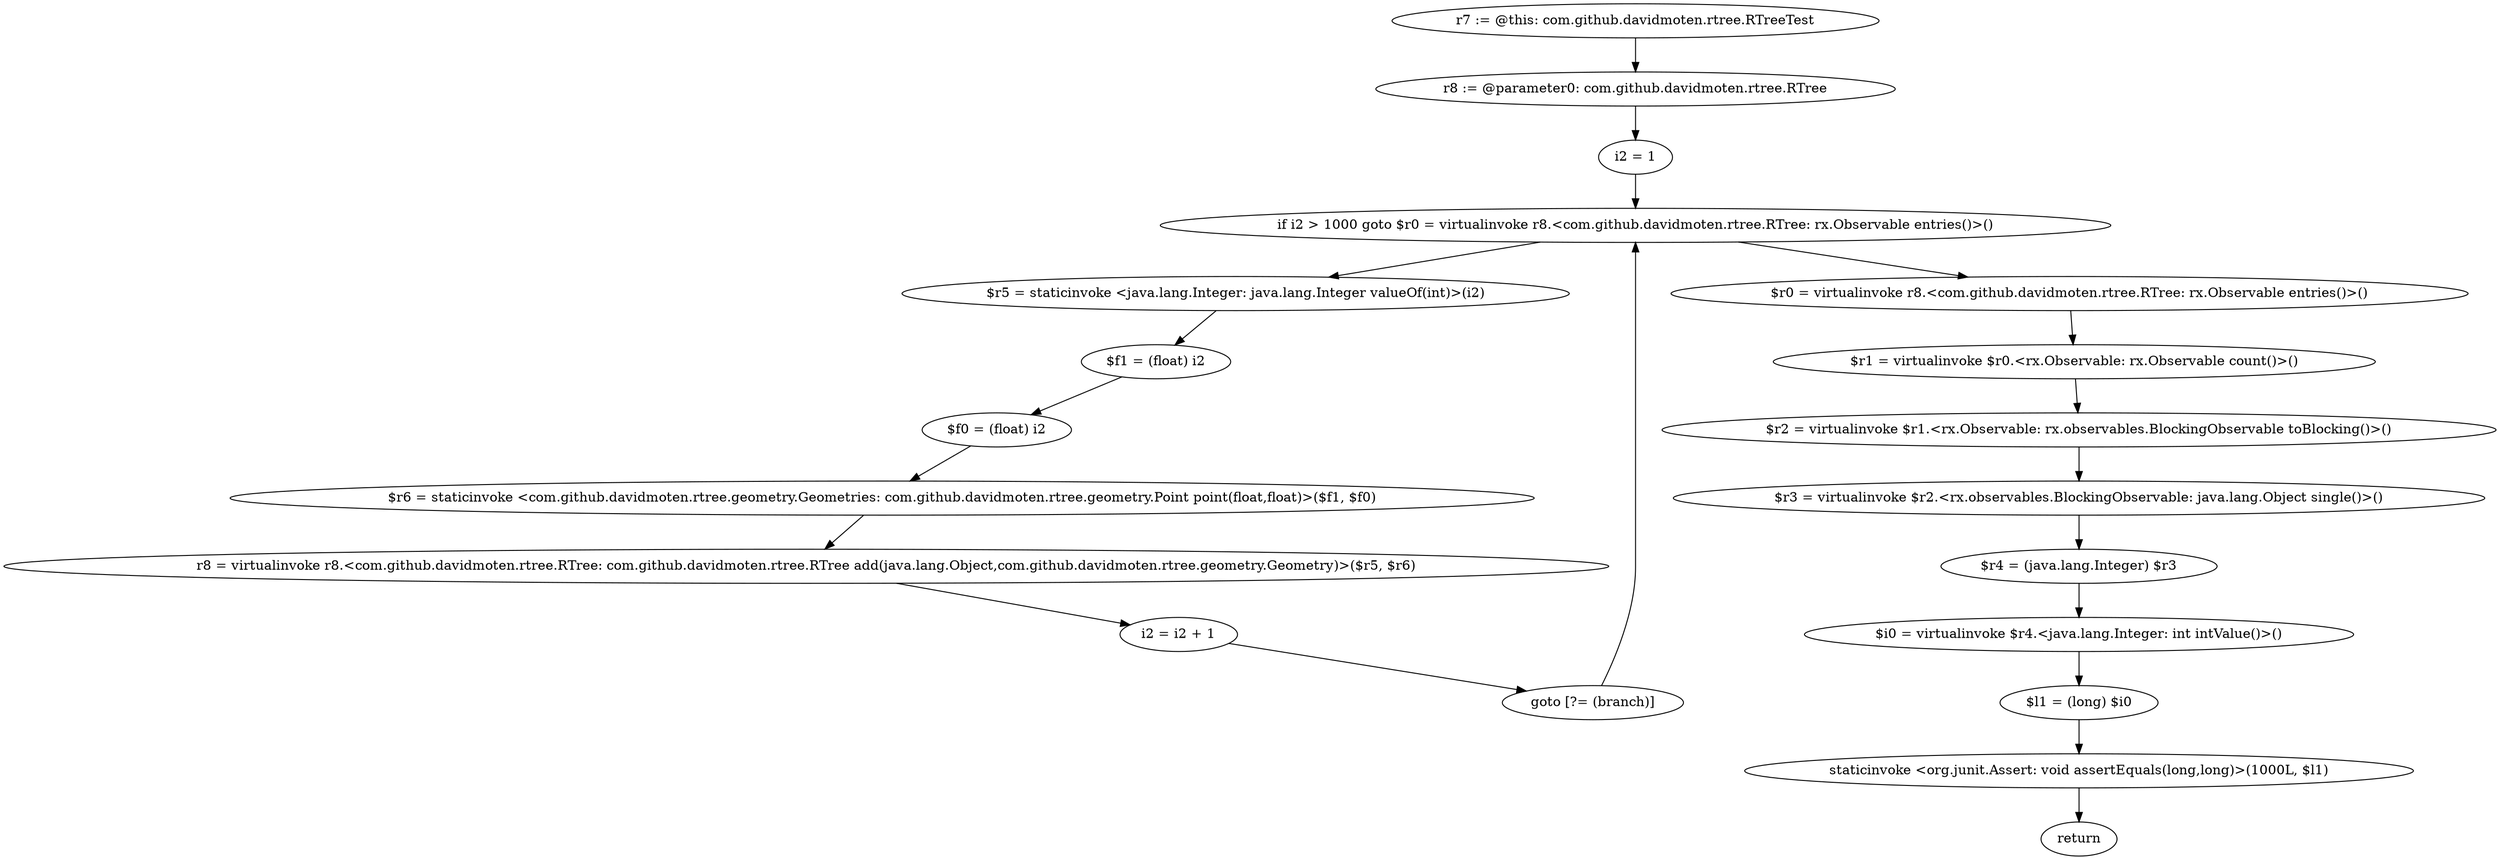 digraph "unitGraph" {
    "r7 := @this: com.github.davidmoten.rtree.RTreeTest"
    "r8 := @parameter0: com.github.davidmoten.rtree.RTree"
    "i2 = 1"
    "if i2 > 1000 goto $r0 = virtualinvoke r8.<com.github.davidmoten.rtree.RTree: rx.Observable entries()>()"
    "$r5 = staticinvoke <java.lang.Integer: java.lang.Integer valueOf(int)>(i2)"
    "$f1 = (float) i2"
    "$f0 = (float) i2"
    "$r6 = staticinvoke <com.github.davidmoten.rtree.geometry.Geometries: com.github.davidmoten.rtree.geometry.Point point(float,float)>($f1, $f0)"
    "r8 = virtualinvoke r8.<com.github.davidmoten.rtree.RTree: com.github.davidmoten.rtree.RTree add(java.lang.Object,com.github.davidmoten.rtree.geometry.Geometry)>($r5, $r6)"
    "i2 = i2 + 1"
    "goto [?= (branch)]"
    "$r0 = virtualinvoke r8.<com.github.davidmoten.rtree.RTree: rx.Observable entries()>()"
    "$r1 = virtualinvoke $r0.<rx.Observable: rx.Observable count()>()"
    "$r2 = virtualinvoke $r1.<rx.Observable: rx.observables.BlockingObservable toBlocking()>()"
    "$r3 = virtualinvoke $r2.<rx.observables.BlockingObservable: java.lang.Object single()>()"
    "$r4 = (java.lang.Integer) $r3"
    "$i0 = virtualinvoke $r4.<java.lang.Integer: int intValue()>()"
    "$l1 = (long) $i0"
    "staticinvoke <org.junit.Assert: void assertEquals(long,long)>(1000L, $l1)"
    "return"
    "r7 := @this: com.github.davidmoten.rtree.RTreeTest"->"r8 := @parameter0: com.github.davidmoten.rtree.RTree";
    "r8 := @parameter0: com.github.davidmoten.rtree.RTree"->"i2 = 1";
    "i2 = 1"->"if i2 > 1000 goto $r0 = virtualinvoke r8.<com.github.davidmoten.rtree.RTree: rx.Observable entries()>()";
    "if i2 > 1000 goto $r0 = virtualinvoke r8.<com.github.davidmoten.rtree.RTree: rx.Observable entries()>()"->"$r5 = staticinvoke <java.lang.Integer: java.lang.Integer valueOf(int)>(i2)";
    "if i2 > 1000 goto $r0 = virtualinvoke r8.<com.github.davidmoten.rtree.RTree: rx.Observable entries()>()"->"$r0 = virtualinvoke r8.<com.github.davidmoten.rtree.RTree: rx.Observable entries()>()";
    "$r5 = staticinvoke <java.lang.Integer: java.lang.Integer valueOf(int)>(i2)"->"$f1 = (float) i2";
    "$f1 = (float) i2"->"$f0 = (float) i2";
    "$f0 = (float) i2"->"$r6 = staticinvoke <com.github.davidmoten.rtree.geometry.Geometries: com.github.davidmoten.rtree.geometry.Point point(float,float)>($f1, $f0)";
    "$r6 = staticinvoke <com.github.davidmoten.rtree.geometry.Geometries: com.github.davidmoten.rtree.geometry.Point point(float,float)>($f1, $f0)"->"r8 = virtualinvoke r8.<com.github.davidmoten.rtree.RTree: com.github.davidmoten.rtree.RTree add(java.lang.Object,com.github.davidmoten.rtree.geometry.Geometry)>($r5, $r6)";
    "r8 = virtualinvoke r8.<com.github.davidmoten.rtree.RTree: com.github.davidmoten.rtree.RTree add(java.lang.Object,com.github.davidmoten.rtree.geometry.Geometry)>($r5, $r6)"->"i2 = i2 + 1";
    "i2 = i2 + 1"->"goto [?= (branch)]";
    "goto [?= (branch)]"->"if i2 > 1000 goto $r0 = virtualinvoke r8.<com.github.davidmoten.rtree.RTree: rx.Observable entries()>()";
    "$r0 = virtualinvoke r8.<com.github.davidmoten.rtree.RTree: rx.Observable entries()>()"->"$r1 = virtualinvoke $r0.<rx.Observable: rx.Observable count()>()";
    "$r1 = virtualinvoke $r0.<rx.Observable: rx.Observable count()>()"->"$r2 = virtualinvoke $r1.<rx.Observable: rx.observables.BlockingObservable toBlocking()>()";
    "$r2 = virtualinvoke $r1.<rx.Observable: rx.observables.BlockingObservable toBlocking()>()"->"$r3 = virtualinvoke $r2.<rx.observables.BlockingObservable: java.lang.Object single()>()";
    "$r3 = virtualinvoke $r2.<rx.observables.BlockingObservable: java.lang.Object single()>()"->"$r4 = (java.lang.Integer) $r3";
    "$r4 = (java.lang.Integer) $r3"->"$i0 = virtualinvoke $r4.<java.lang.Integer: int intValue()>()";
    "$i0 = virtualinvoke $r4.<java.lang.Integer: int intValue()>()"->"$l1 = (long) $i0";
    "$l1 = (long) $i0"->"staticinvoke <org.junit.Assert: void assertEquals(long,long)>(1000L, $l1)";
    "staticinvoke <org.junit.Assert: void assertEquals(long,long)>(1000L, $l1)"->"return";
}
